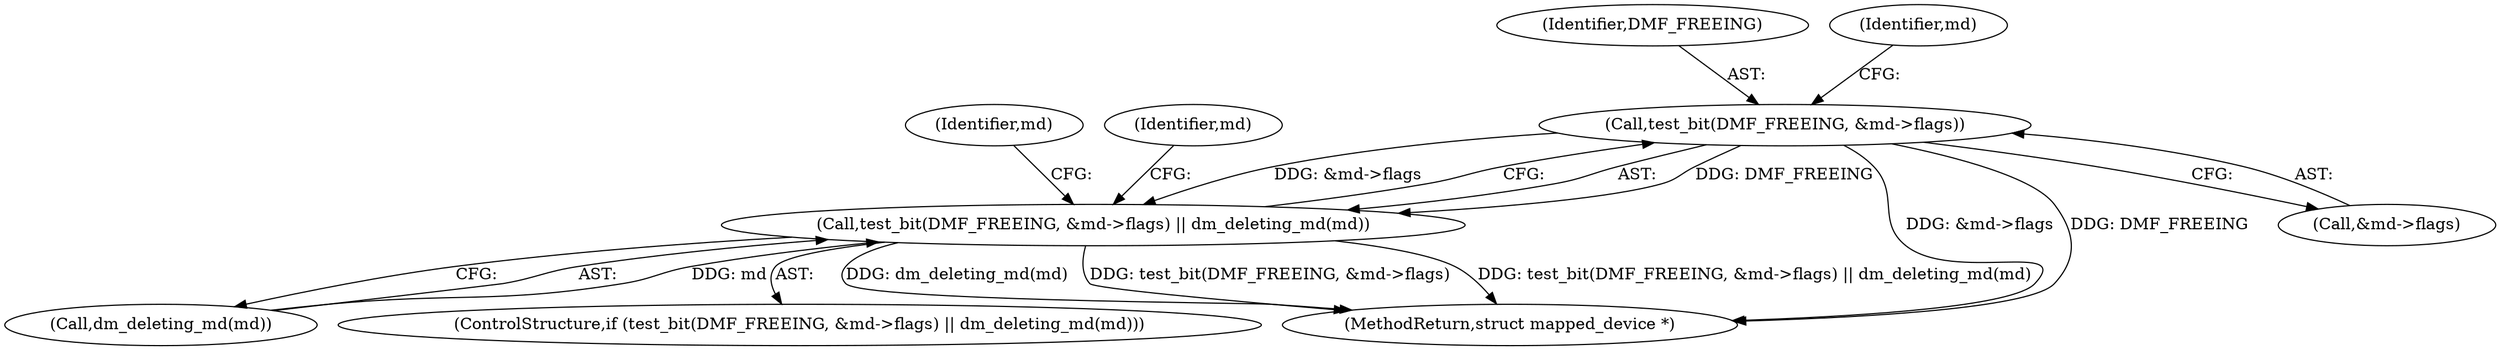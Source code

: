 digraph "0_linux_b9a41d21dceadf8104812626ef85dc56ee8a60ed@pointer" {
"1000109" [label="(Call,test_bit(DMF_FREEING, &md->flags))"];
"1000108" [label="(Call,test_bit(DMF_FREEING, &md->flags) || dm_deleting_md(md))"];
"1000107" [label="(ControlStructure,if (test_bit(DMF_FREEING, &md->flags) || dm_deleting_md(md)))"];
"1000130" [label="(MethodReturn,struct mapped_device *)"];
"1000119" [label="(Identifier,md)"];
"1000123" [label="(Identifier,md)"];
"1000110" [label="(Identifier,DMF_FREEING)"];
"1000111" [label="(Call,&md->flags)"];
"1000108" [label="(Call,test_bit(DMF_FREEING, &md->flags) || dm_deleting_md(md))"];
"1000115" [label="(Call,dm_deleting_md(md))"];
"1000109" [label="(Call,test_bit(DMF_FREEING, &md->flags))"];
"1000116" [label="(Identifier,md)"];
"1000109" -> "1000108"  [label="AST: "];
"1000109" -> "1000111"  [label="CFG: "];
"1000110" -> "1000109"  [label="AST: "];
"1000111" -> "1000109"  [label="AST: "];
"1000116" -> "1000109"  [label="CFG: "];
"1000108" -> "1000109"  [label="CFG: "];
"1000109" -> "1000130"  [label="DDG: &md->flags"];
"1000109" -> "1000130"  [label="DDG: DMF_FREEING"];
"1000109" -> "1000108"  [label="DDG: DMF_FREEING"];
"1000109" -> "1000108"  [label="DDG: &md->flags"];
"1000108" -> "1000107"  [label="AST: "];
"1000108" -> "1000115"  [label="CFG: "];
"1000115" -> "1000108"  [label="AST: "];
"1000119" -> "1000108"  [label="CFG: "];
"1000123" -> "1000108"  [label="CFG: "];
"1000108" -> "1000130"  [label="DDG: test_bit(DMF_FREEING, &md->flags) || dm_deleting_md(md)"];
"1000108" -> "1000130"  [label="DDG: dm_deleting_md(md)"];
"1000108" -> "1000130"  [label="DDG: test_bit(DMF_FREEING, &md->flags)"];
"1000115" -> "1000108"  [label="DDG: md"];
}
